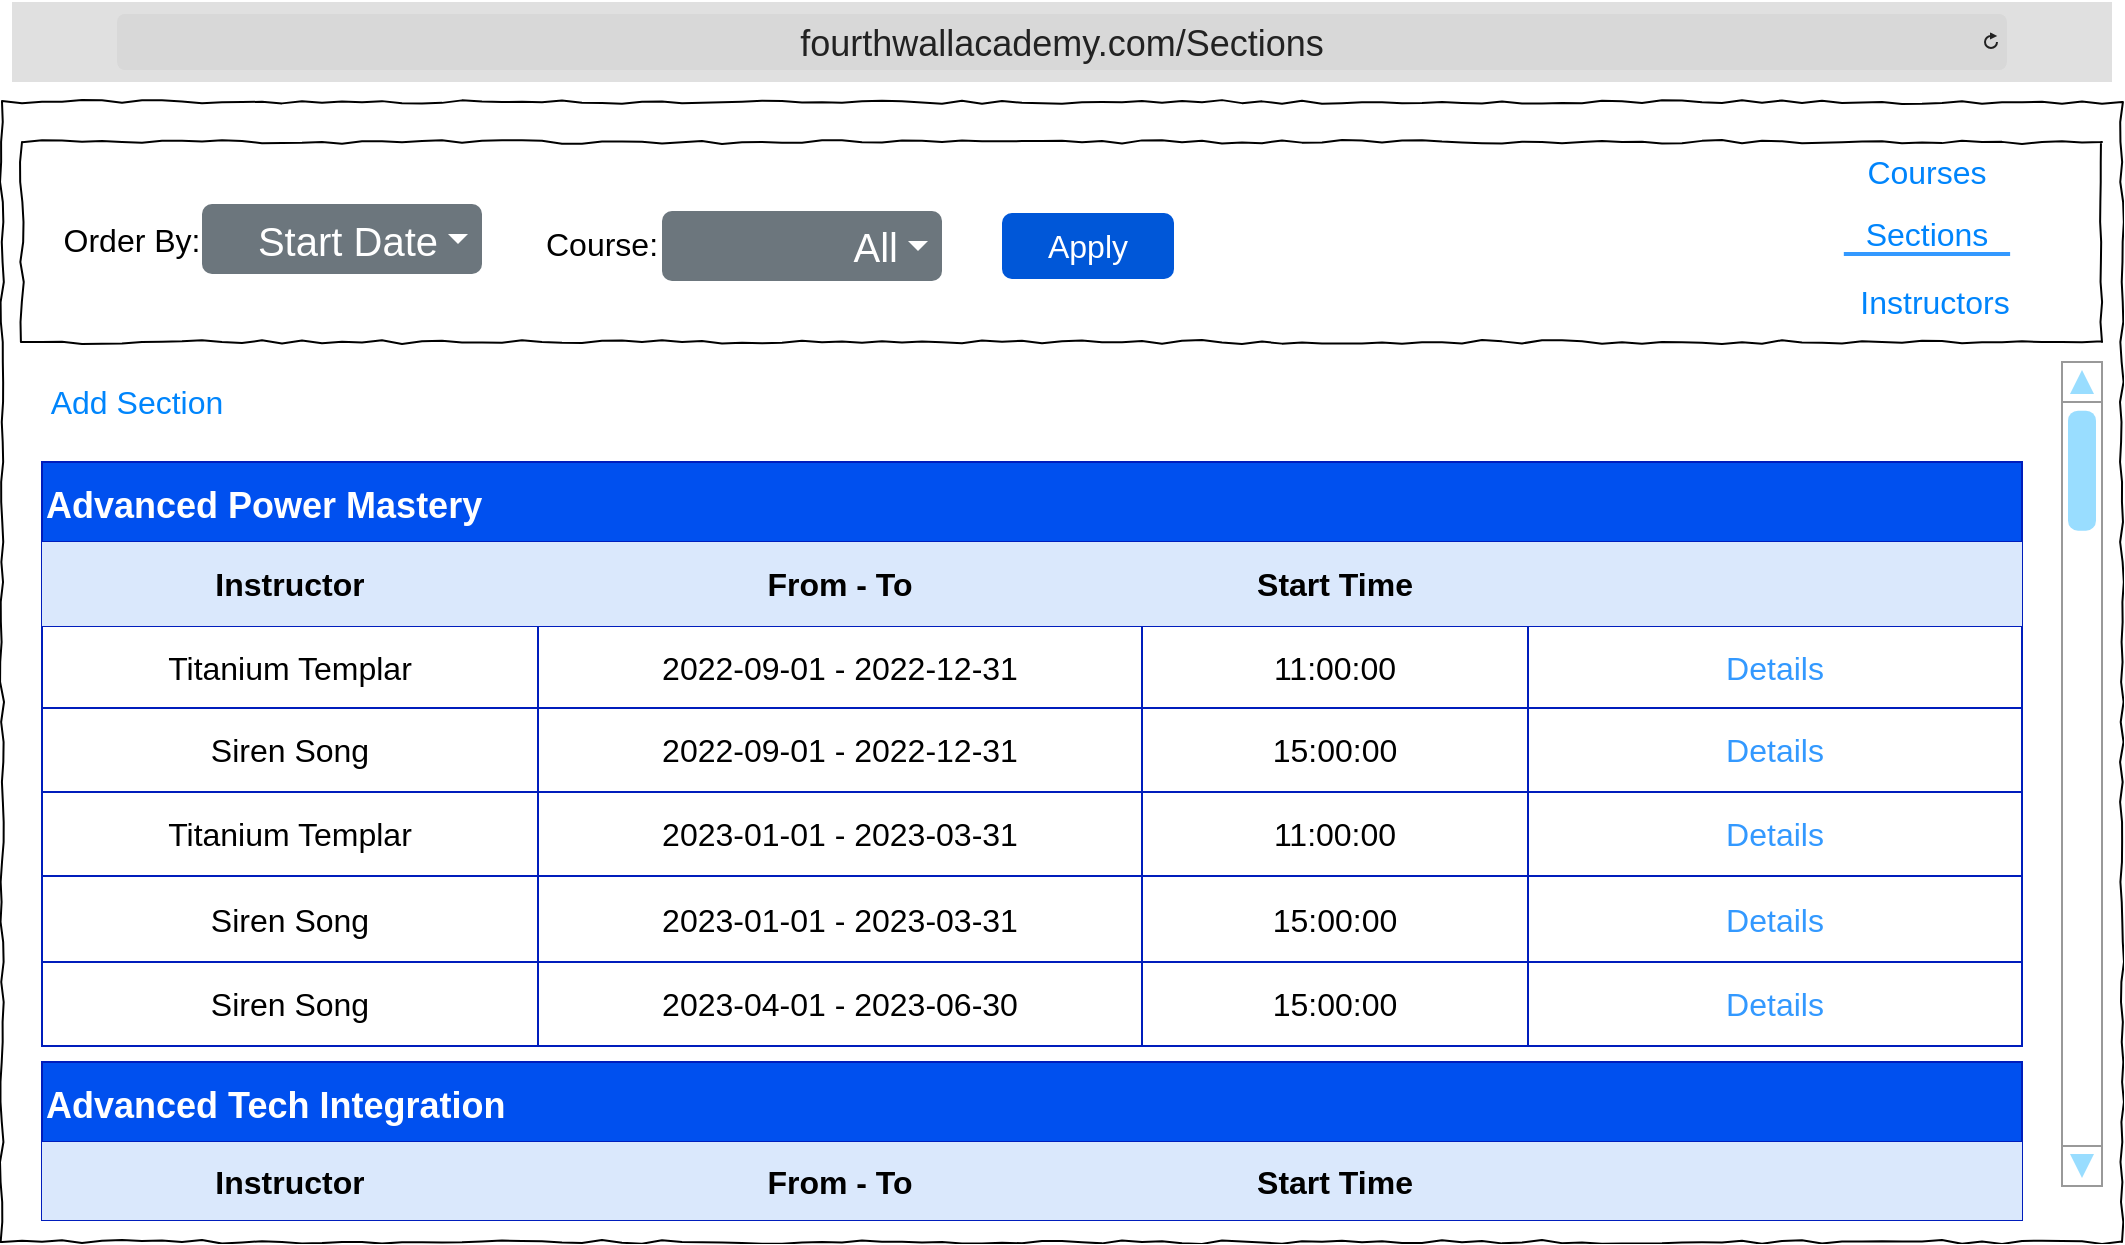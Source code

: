 <mxfile version="26.0.5">
  <diagram name="Page-1" id="03018318-947c-dd8e-b7a3-06fadd420f32">
    <mxGraphModel dx="3354" dy="1258" grid="1" gridSize="10" guides="1" tooltips="1" connect="1" arrows="1" fold="1" page="1" pageScale="1" pageWidth="1100" pageHeight="850" background="none" math="0" shadow="0">
      <root>
        <mxCell id="0" />
        <mxCell id="1" parent="0" />
        <mxCell id="677b7b8949515195-1" value="" style="whiteSpace=wrap;html=1;rounded=0;shadow=0;labelBackgroundColor=none;strokeColor=#000000;strokeWidth=1;fillColor=none;fontFamily=Verdana;fontSize=12;fontColor=#000000;align=center;comic=1;" parent="1" vertex="1">
          <mxGeometry x="20" y="60" width="1060" height="570" as="geometry" />
        </mxCell>
        <mxCell id="677b7b8949515195-10" value="" style="whiteSpace=wrap;html=1;rounded=0;shadow=0;labelBackgroundColor=none;strokeWidth=1;fillColor=none;fontFamily=Verdana;fontSize=12;align=center;comic=1;" parent="1" vertex="1">
          <mxGeometry x="30" y="80" width="1040" height="100" as="geometry" />
        </mxCell>
        <mxCell id="HjhiuZLruFTGGM_Ddv_2-103" value="" style="verticalLabelPosition=bottom;shadow=0;dashed=0;align=center;html=1;verticalAlign=top;strokeWidth=1;shape=mxgraph.mockup.navigation.scrollBar;strokeColor=#999999;barPos=98.611;fillColor2=#99ddff;strokeColor2=none;direction=north;" parent="1" vertex="1">
          <mxGeometry x="1050" y="190" width="20" height="412" as="geometry" />
        </mxCell>
        <mxCell id="HjhiuZLruFTGGM_Ddv_2-104" value="&lt;font style=&quot;font-size: 16px;&quot;&gt;Order By:&lt;/font&gt;" style="text;html=1;align=center;verticalAlign=middle;whiteSpace=wrap;rounded=0;" parent="1" vertex="1">
          <mxGeometry x="40" y="113.5" width="90" height="30" as="geometry" />
        </mxCell>
        <mxCell id="HjhiuZLruFTGGM_Ddv_2-106" value="&lt;font style=&quot;font-size: 20px;&quot;&gt;Start Date&lt;/font&gt;" style="html=1;shadow=0;dashed=0;shape=mxgraph.bootstrap.rrect;rSize=5;strokeColor=none;strokeWidth=1;fillColor=#6C767D;fontColor=#ffffff;whiteSpace=wrap;align=right;verticalAlign=middle;fontStyle=0;fontSize=14;spacingRight=20;" parent="1" vertex="1">
          <mxGeometry x="120" y="111" width="140" height="35" as="geometry" />
        </mxCell>
        <mxCell id="HjhiuZLruFTGGM_Ddv_2-107" value="" style="shape=triangle;direction=south;fillColor=#ffffff;strokeColor=none;perimeter=none;" parent="HjhiuZLruFTGGM_Ddv_2-106" vertex="1">
          <mxGeometry x="1" y="0.5" width="10" height="5" relative="1" as="geometry">
            <mxPoint x="-17" y="-2.5" as="offset" />
          </mxGeometry>
        </mxCell>
        <mxCell id="gBdz1FRmPUKY2ZFgMoxz-1" value="&lt;font style=&quot;font-size: 18px;&quot;&gt;fourthwallacademy.com/Sections&lt;/font&gt;" style="html=1;strokeWidth=1;shadow=0;dashed=0;shape=mxgraph.ios7ui.url;fillColor=#e0e0e0;strokeColor=#c0c0c0;buttonText=;strokeColor2=#222222;fontColor=#222222;fontSize=8;spacingTop=2;align=center;whiteSpace=wrap;" parent="1" vertex="1">
          <mxGeometry x="25" y="10" width="1050" height="40" as="geometry" />
        </mxCell>
        <mxCell id="tO5tG9X41Wg9TqtgTlxJ-1" value="Courses" style="html=1;shadow=0;dashed=0;shape=mxgraph.bootstrap.rrect;rSize=5;strokeColor=none;strokeWidth=1;fillColor=none;fontColor=#0085FC;whiteSpace=wrap;align=center;verticalAlign=middle;spacingLeft=0;fontStyle=0;fontSize=16;spacing=5;" parent="1" vertex="1">
          <mxGeometry x="934.99" y="74.5" width="95" height="40" as="geometry" />
        </mxCell>
        <mxCell id="tO5tG9X41Wg9TqtgTlxJ-2" value="Sections" style="html=1;shadow=0;dashed=0;shape=mxgraph.bootstrap.rrect;rSize=5;strokeColor=none;strokeWidth=1;fillColor=none;fontColor=#0085FC;whiteSpace=wrap;align=center;verticalAlign=middle;spacingLeft=0;fontStyle=0;fontSize=16;spacing=5;" parent="1" vertex="1">
          <mxGeometry x="934.99" y="106" width="95" height="40" as="geometry" />
        </mxCell>
        <mxCell id="tO5tG9X41Wg9TqtgTlxJ-3" value="Instructors" style="html=1;shadow=0;dashed=0;shape=mxgraph.bootstrap.rrect;rSize=5;strokeColor=none;strokeWidth=1;fillColor=none;fontColor=#0085FC;whiteSpace=wrap;align=center;verticalAlign=middle;spacingLeft=0;fontStyle=0;fontSize=16;spacing=5;" parent="1" vertex="1">
          <mxGeometry x="939.07" y="140" width="95" height="40" as="geometry" />
        </mxCell>
        <mxCell id="tO5tG9X41Wg9TqtgTlxJ-4" value="" style="line;strokeWidth=2;html=1;strokeColor=#3399FF;" parent="1" vertex="1">
          <mxGeometry x="940.91" y="131" width="83.15" height="10" as="geometry" />
        </mxCell>
        <mxCell id="tO5tG9X41Wg9TqtgTlxJ-61" value="Advanced Power Mastery" style="shape=table;startSize=40;container=1;collapsible=0;childLayout=tableLayout;strokeColor=#001DBC;fontSize=18;fontStyle=1;align=left;fillColor=#0050ef;fontColor=#ffffff;" parent="1" vertex="1">
          <mxGeometry x="40" y="240" width="990" height="292" as="geometry" />
        </mxCell>
        <mxCell id="tO5tG9X41Wg9TqtgTlxJ-62" value="" style="shape=tableRow;horizontal=0;startSize=0;swimlaneHead=0;swimlaneBody=0;strokeColor=inherit;top=0;left=0;bottom=0;right=0;collapsible=0;dropTarget=0;fillColor=none;points=[[0,0.5],[1,0.5]];portConstraint=eastwest;fontSize=16;" parent="tO5tG9X41Wg9TqtgTlxJ-61" vertex="1">
          <mxGeometry y="40" width="990" height="42" as="geometry" />
        </mxCell>
        <mxCell id="tO5tG9X41Wg9TqtgTlxJ-63" value="&lt;b&gt;Instructor&lt;/b&gt;" style="shape=partialRectangle;html=1;whiteSpace=wrap;connectable=0;strokeColor=#6c8ebf;overflow=hidden;fillColor=#dae8fc;top=0;left=0;bottom=0;right=0;pointerEvents=1;fontSize=16;" parent="tO5tG9X41Wg9TqtgTlxJ-62" vertex="1">
          <mxGeometry width="248" height="42" as="geometry">
            <mxRectangle width="248" height="42" as="alternateBounds" />
          </mxGeometry>
        </mxCell>
        <mxCell id="tO5tG9X41Wg9TqtgTlxJ-64" value="&lt;b&gt;From - To&lt;/b&gt;" style="shape=partialRectangle;html=1;whiteSpace=wrap;connectable=0;strokeColor=#6c8ebf;overflow=hidden;fillColor=#dae8fc;top=0;left=0;bottom=0;right=0;pointerEvents=1;fontSize=16;" parent="tO5tG9X41Wg9TqtgTlxJ-62" vertex="1">
          <mxGeometry x="248" width="302" height="42" as="geometry">
            <mxRectangle width="302" height="42" as="alternateBounds" />
          </mxGeometry>
        </mxCell>
        <mxCell id="tO5tG9X41Wg9TqtgTlxJ-65" value="&lt;b&gt;Start Time&lt;/b&gt;" style="shape=partialRectangle;html=1;whiteSpace=wrap;connectable=0;strokeColor=#6c8ebf;overflow=hidden;fillColor=#dae8fc;top=0;left=0;bottom=0;right=0;pointerEvents=1;fontSize=16;" parent="tO5tG9X41Wg9TqtgTlxJ-62" vertex="1">
          <mxGeometry x="550" width="193" height="42" as="geometry">
            <mxRectangle width="193" height="42" as="alternateBounds" />
          </mxGeometry>
        </mxCell>
        <mxCell id="tO5tG9X41Wg9TqtgTlxJ-74" value="" style="shape=partialRectangle;html=1;whiteSpace=wrap;connectable=0;strokeColor=#6c8ebf;overflow=hidden;fillColor=#dae8fc;top=0;left=0;bottom=0;right=0;pointerEvents=1;fontSize=16;" parent="tO5tG9X41Wg9TqtgTlxJ-62" vertex="1">
          <mxGeometry x="743" width="247" height="42" as="geometry">
            <mxRectangle width="247" height="42" as="alternateBounds" />
          </mxGeometry>
        </mxCell>
        <mxCell id="tO5tG9X41Wg9TqtgTlxJ-66" value="" style="shape=tableRow;horizontal=0;startSize=0;swimlaneHead=0;swimlaneBody=0;strokeColor=inherit;top=0;left=0;bottom=0;right=0;collapsible=0;dropTarget=0;fillColor=none;points=[[0,0.5],[1,0.5]];portConstraint=eastwest;fontSize=16;" parent="tO5tG9X41Wg9TqtgTlxJ-61" vertex="1">
          <mxGeometry y="82" width="990" height="41" as="geometry" />
        </mxCell>
        <mxCell id="tO5tG9X41Wg9TqtgTlxJ-67" value="Titanium Templar" style="shape=partialRectangle;html=1;whiteSpace=wrap;connectable=0;strokeColor=inherit;overflow=hidden;fillColor=none;top=0;left=0;bottom=0;right=0;pointerEvents=1;fontSize=16;" parent="tO5tG9X41Wg9TqtgTlxJ-66" vertex="1">
          <mxGeometry width="248" height="41" as="geometry">
            <mxRectangle width="248" height="41" as="alternateBounds" />
          </mxGeometry>
        </mxCell>
        <mxCell id="tO5tG9X41Wg9TqtgTlxJ-68" value="2022-09-01 -&amp;nbsp;2022-12-31" style="shape=partialRectangle;html=1;whiteSpace=wrap;connectable=0;strokeColor=inherit;overflow=hidden;fillColor=none;top=0;left=0;bottom=0;right=0;pointerEvents=1;fontSize=16;" parent="tO5tG9X41Wg9TqtgTlxJ-66" vertex="1">
          <mxGeometry x="248" width="302" height="41" as="geometry">
            <mxRectangle width="302" height="41" as="alternateBounds" />
          </mxGeometry>
        </mxCell>
        <mxCell id="tO5tG9X41Wg9TqtgTlxJ-69" value="11:00:00" style="shape=partialRectangle;html=1;whiteSpace=wrap;connectable=0;strokeColor=inherit;overflow=hidden;fillColor=none;top=0;left=0;bottom=0;right=0;pointerEvents=1;fontSize=16;" parent="tO5tG9X41Wg9TqtgTlxJ-66" vertex="1">
          <mxGeometry x="550" width="193" height="41" as="geometry">
            <mxRectangle width="193" height="41" as="alternateBounds" />
          </mxGeometry>
        </mxCell>
        <mxCell id="tO5tG9X41Wg9TqtgTlxJ-75" value="&lt;span style=&quot;color: rgb(51, 153, 255);&quot;&gt;Details&lt;/span&gt;" style="shape=partialRectangle;html=1;whiteSpace=wrap;connectable=0;strokeColor=inherit;overflow=hidden;fillColor=none;top=0;left=0;bottom=0;right=0;pointerEvents=1;fontSize=16;" parent="tO5tG9X41Wg9TqtgTlxJ-66" vertex="1">
          <mxGeometry x="743" width="247" height="41" as="geometry">
            <mxRectangle width="247" height="41" as="alternateBounds" />
          </mxGeometry>
        </mxCell>
        <mxCell id="tO5tG9X41Wg9TqtgTlxJ-70" value="" style="shape=tableRow;horizontal=0;startSize=0;swimlaneHead=0;swimlaneBody=0;strokeColor=inherit;top=0;left=0;bottom=0;right=0;collapsible=0;dropTarget=0;fillColor=none;points=[[0,0.5],[1,0.5]];portConstraint=eastwest;fontSize=16;" parent="tO5tG9X41Wg9TqtgTlxJ-61" vertex="1">
          <mxGeometry y="123" width="990" height="42" as="geometry" />
        </mxCell>
        <mxCell id="tO5tG9X41Wg9TqtgTlxJ-71" value="Siren Song" style="shape=partialRectangle;html=1;whiteSpace=wrap;connectable=0;strokeColor=inherit;overflow=hidden;fillColor=none;top=0;left=0;bottom=0;right=0;pointerEvents=1;fontSize=16;" parent="tO5tG9X41Wg9TqtgTlxJ-70" vertex="1">
          <mxGeometry width="248" height="42" as="geometry">
            <mxRectangle width="248" height="42" as="alternateBounds" />
          </mxGeometry>
        </mxCell>
        <mxCell id="tO5tG9X41Wg9TqtgTlxJ-72" value="2022-09-01 -&amp;nbsp;2022-12-31" style="shape=partialRectangle;html=1;whiteSpace=wrap;connectable=0;strokeColor=inherit;overflow=hidden;fillColor=none;top=0;left=0;bottom=0;right=0;pointerEvents=1;fontSize=16;" parent="tO5tG9X41Wg9TqtgTlxJ-70" vertex="1">
          <mxGeometry x="248" width="302" height="42" as="geometry">
            <mxRectangle width="302" height="42" as="alternateBounds" />
          </mxGeometry>
        </mxCell>
        <mxCell id="tO5tG9X41Wg9TqtgTlxJ-73" value="15:00:00" style="shape=partialRectangle;html=1;whiteSpace=wrap;connectable=0;strokeColor=inherit;overflow=hidden;fillColor=none;top=0;left=0;bottom=0;right=0;pointerEvents=1;fontSize=16;" parent="tO5tG9X41Wg9TqtgTlxJ-70" vertex="1">
          <mxGeometry x="550" width="193" height="42" as="geometry">
            <mxRectangle width="193" height="42" as="alternateBounds" />
          </mxGeometry>
        </mxCell>
        <mxCell id="tO5tG9X41Wg9TqtgTlxJ-76" value="&lt;span style=&quot;color: rgb(51, 153, 255);&quot;&gt;Details&lt;/span&gt;" style="shape=partialRectangle;html=1;whiteSpace=wrap;connectable=0;strokeColor=inherit;overflow=hidden;fillColor=none;top=0;left=0;bottom=0;right=0;pointerEvents=1;fontSize=16;" parent="tO5tG9X41Wg9TqtgTlxJ-70" vertex="1">
          <mxGeometry x="743" width="247" height="42" as="geometry">
            <mxRectangle width="247" height="42" as="alternateBounds" />
          </mxGeometry>
        </mxCell>
        <mxCell id="tO5tG9X41Wg9TqtgTlxJ-80" style="shape=tableRow;horizontal=0;startSize=0;swimlaneHead=0;swimlaneBody=0;strokeColor=inherit;top=0;left=0;bottom=0;right=0;collapsible=0;dropTarget=0;fillColor=none;points=[[0,0.5],[1,0.5]];portConstraint=eastwest;fontSize=16;" parent="tO5tG9X41Wg9TqtgTlxJ-61" vertex="1">
          <mxGeometry y="165" width="990" height="42" as="geometry" />
        </mxCell>
        <mxCell id="tO5tG9X41Wg9TqtgTlxJ-81" value="Titanium Templar" style="shape=partialRectangle;html=1;whiteSpace=wrap;connectable=0;strokeColor=inherit;overflow=hidden;fillColor=none;top=0;left=0;bottom=0;right=0;pointerEvents=1;fontSize=16;" parent="tO5tG9X41Wg9TqtgTlxJ-80" vertex="1">
          <mxGeometry width="248" height="42" as="geometry">
            <mxRectangle width="248" height="42" as="alternateBounds" />
          </mxGeometry>
        </mxCell>
        <mxCell id="tO5tG9X41Wg9TqtgTlxJ-82" value="2023-01-01 -&amp;nbsp;2023-03-31" style="shape=partialRectangle;html=1;whiteSpace=wrap;connectable=0;strokeColor=inherit;overflow=hidden;fillColor=none;top=0;left=0;bottom=0;right=0;pointerEvents=1;fontSize=16;" parent="tO5tG9X41Wg9TqtgTlxJ-80" vertex="1">
          <mxGeometry x="248" width="302" height="42" as="geometry">
            <mxRectangle width="302" height="42" as="alternateBounds" />
          </mxGeometry>
        </mxCell>
        <mxCell id="tO5tG9X41Wg9TqtgTlxJ-83" value="11:00:00" style="shape=partialRectangle;html=1;whiteSpace=wrap;connectable=0;strokeColor=inherit;overflow=hidden;fillColor=none;top=0;left=0;bottom=0;right=0;pointerEvents=1;fontSize=16;" parent="tO5tG9X41Wg9TqtgTlxJ-80" vertex="1">
          <mxGeometry x="550" width="193" height="42" as="geometry">
            <mxRectangle width="193" height="42" as="alternateBounds" />
          </mxGeometry>
        </mxCell>
        <mxCell id="tO5tG9X41Wg9TqtgTlxJ-84" value="&lt;span style=&quot;color: rgb(51, 153, 255);&quot;&gt;Details&lt;/span&gt;" style="shape=partialRectangle;html=1;whiteSpace=wrap;connectable=0;strokeColor=inherit;overflow=hidden;fillColor=none;top=0;left=0;bottom=0;right=0;pointerEvents=1;fontSize=16;" parent="tO5tG9X41Wg9TqtgTlxJ-80" vertex="1">
          <mxGeometry x="743" width="247" height="42" as="geometry">
            <mxRectangle width="247" height="42" as="alternateBounds" />
          </mxGeometry>
        </mxCell>
        <mxCell id="tO5tG9X41Wg9TqtgTlxJ-85" style="shape=tableRow;horizontal=0;startSize=0;swimlaneHead=0;swimlaneBody=0;strokeColor=inherit;top=0;left=0;bottom=0;right=0;collapsible=0;dropTarget=0;fillColor=none;points=[[0,0.5],[1,0.5]];portConstraint=eastwest;fontSize=16;" parent="tO5tG9X41Wg9TqtgTlxJ-61" vertex="1">
          <mxGeometry y="207" width="990" height="43" as="geometry" />
        </mxCell>
        <mxCell id="tO5tG9X41Wg9TqtgTlxJ-86" value="Siren Song" style="shape=partialRectangle;html=1;whiteSpace=wrap;connectable=0;strokeColor=inherit;overflow=hidden;fillColor=none;top=0;left=0;bottom=0;right=0;pointerEvents=1;fontSize=16;" parent="tO5tG9X41Wg9TqtgTlxJ-85" vertex="1">
          <mxGeometry width="248" height="43" as="geometry">
            <mxRectangle width="248" height="43" as="alternateBounds" />
          </mxGeometry>
        </mxCell>
        <mxCell id="tO5tG9X41Wg9TqtgTlxJ-87" value="2023-01-01 -&amp;nbsp;2023-03-31" style="shape=partialRectangle;html=1;whiteSpace=wrap;connectable=0;strokeColor=inherit;overflow=hidden;fillColor=none;top=0;left=0;bottom=0;right=0;pointerEvents=1;fontSize=16;" parent="tO5tG9X41Wg9TqtgTlxJ-85" vertex="1">
          <mxGeometry x="248" width="302" height="43" as="geometry">
            <mxRectangle width="302" height="43" as="alternateBounds" />
          </mxGeometry>
        </mxCell>
        <mxCell id="tO5tG9X41Wg9TqtgTlxJ-88" value="15:00:00" style="shape=partialRectangle;html=1;whiteSpace=wrap;connectable=0;strokeColor=inherit;overflow=hidden;fillColor=none;top=0;left=0;bottom=0;right=0;pointerEvents=1;fontSize=16;" parent="tO5tG9X41Wg9TqtgTlxJ-85" vertex="1">
          <mxGeometry x="550" width="193" height="43" as="geometry">
            <mxRectangle width="193" height="43" as="alternateBounds" />
          </mxGeometry>
        </mxCell>
        <mxCell id="tO5tG9X41Wg9TqtgTlxJ-89" value="&lt;span style=&quot;color: rgb(51, 153, 255);&quot;&gt;Details&lt;/span&gt;" style="shape=partialRectangle;html=1;whiteSpace=wrap;connectable=0;strokeColor=inherit;overflow=hidden;fillColor=none;top=0;left=0;bottom=0;right=0;pointerEvents=1;fontSize=16;" parent="tO5tG9X41Wg9TqtgTlxJ-85" vertex="1">
          <mxGeometry x="743" width="247" height="43" as="geometry">
            <mxRectangle width="247" height="43" as="alternateBounds" />
          </mxGeometry>
        </mxCell>
        <mxCell id="tO5tG9X41Wg9TqtgTlxJ-90" style="shape=tableRow;horizontal=0;startSize=0;swimlaneHead=0;swimlaneBody=0;strokeColor=inherit;top=0;left=0;bottom=0;right=0;collapsible=0;dropTarget=0;fillColor=none;points=[[0,0.5],[1,0.5]];portConstraint=eastwest;fontSize=16;" parent="tO5tG9X41Wg9TqtgTlxJ-61" vertex="1">
          <mxGeometry y="250" width="990" height="42" as="geometry" />
        </mxCell>
        <mxCell id="tO5tG9X41Wg9TqtgTlxJ-91" value="Siren Song" style="shape=partialRectangle;html=1;whiteSpace=wrap;connectable=0;strokeColor=inherit;overflow=hidden;fillColor=none;top=0;left=0;bottom=0;right=0;pointerEvents=1;fontSize=16;" parent="tO5tG9X41Wg9TqtgTlxJ-90" vertex="1">
          <mxGeometry width="248" height="42" as="geometry">
            <mxRectangle width="248" height="42" as="alternateBounds" />
          </mxGeometry>
        </mxCell>
        <mxCell id="tO5tG9X41Wg9TqtgTlxJ-92" value="2023-04-01 - 2023-06-30" style="shape=partialRectangle;html=1;whiteSpace=wrap;connectable=0;strokeColor=inherit;overflow=hidden;fillColor=none;top=0;left=0;bottom=0;right=0;pointerEvents=1;fontSize=16;" parent="tO5tG9X41Wg9TqtgTlxJ-90" vertex="1">
          <mxGeometry x="248" width="302" height="42" as="geometry">
            <mxRectangle width="302" height="42" as="alternateBounds" />
          </mxGeometry>
        </mxCell>
        <mxCell id="tO5tG9X41Wg9TqtgTlxJ-93" value="15:00:00" style="shape=partialRectangle;html=1;whiteSpace=wrap;connectable=0;strokeColor=inherit;overflow=hidden;fillColor=none;top=0;left=0;bottom=0;right=0;pointerEvents=1;fontSize=16;" parent="tO5tG9X41Wg9TqtgTlxJ-90" vertex="1">
          <mxGeometry x="550" width="193" height="42" as="geometry">
            <mxRectangle width="193" height="42" as="alternateBounds" />
          </mxGeometry>
        </mxCell>
        <mxCell id="tO5tG9X41Wg9TqtgTlxJ-94" value="&lt;span style=&quot;color: rgb(51, 153, 255);&quot;&gt;Details&lt;/span&gt;" style="shape=partialRectangle;html=1;whiteSpace=wrap;connectable=0;strokeColor=inherit;overflow=hidden;fillColor=none;top=0;left=0;bottom=0;right=0;pointerEvents=1;fontSize=16;" parent="tO5tG9X41Wg9TqtgTlxJ-90" vertex="1">
          <mxGeometry x="743" width="247" height="42" as="geometry">
            <mxRectangle width="247" height="42" as="alternateBounds" />
          </mxGeometry>
        </mxCell>
        <mxCell id="tO5tG9X41Wg9TqtgTlxJ-95" value="Advanced Tech Integration" style="shape=table;startSize=40;container=1;collapsible=0;childLayout=tableLayout;strokeColor=#001DBC;fontSize=18;fontStyle=1;align=left;fillColor=#0050ef;fontColor=#ffffff;" parent="1" vertex="1">
          <mxGeometry x="40" y="540" width="990" height="79" as="geometry" />
        </mxCell>
        <mxCell id="tO5tG9X41Wg9TqtgTlxJ-96" value="" style="shape=tableRow;horizontal=0;startSize=0;swimlaneHead=0;swimlaneBody=0;strokeColor=inherit;top=0;left=0;bottom=0;right=0;collapsible=0;dropTarget=0;fillColor=none;points=[[0,0.5],[1,0.5]];portConstraint=eastwest;fontSize=16;" parent="tO5tG9X41Wg9TqtgTlxJ-95" vertex="1">
          <mxGeometry y="40" width="990" height="39" as="geometry" />
        </mxCell>
        <mxCell id="tO5tG9X41Wg9TqtgTlxJ-97" value="&lt;b&gt;Instructor&lt;/b&gt;" style="shape=partialRectangle;html=1;whiteSpace=wrap;connectable=0;strokeColor=#6c8ebf;overflow=hidden;fillColor=#dae8fc;top=0;left=0;bottom=0;right=0;pointerEvents=1;fontSize=16;" parent="tO5tG9X41Wg9TqtgTlxJ-96" vertex="1">
          <mxGeometry width="248" height="39" as="geometry">
            <mxRectangle width="248" height="39" as="alternateBounds" />
          </mxGeometry>
        </mxCell>
        <mxCell id="tO5tG9X41Wg9TqtgTlxJ-98" value="&lt;b&gt;From - To&lt;/b&gt;" style="shape=partialRectangle;html=1;whiteSpace=wrap;connectable=0;strokeColor=#6c8ebf;overflow=hidden;fillColor=#dae8fc;top=0;left=0;bottom=0;right=0;pointerEvents=1;fontSize=16;" parent="tO5tG9X41Wg9TqtgTlxJ-96" vertex="1">
          <mxGeometry x="248" width="302" height="39" as="geometry">
            <mxRectangle width="302" height="39" as="alternateBounds" />
          </mxGeometry>
        </mxCell>
        <mxCell id="tO5tG9X41Wg9TqtgTlxJ-99" value="&lt;b&gt;Start Time&lt;/b&gt;" style="shape=partialRectangle;html=1;whiteSpace=wrap;connectable=0;strokeColor=#6c8ebf;overflow=hidden;fillColor=#dae8fc;top=0;left=0;bottom=0;right=0;pointerEvents=1;fontSize=16;" parent="tO5tG9X41Wg9TqtgTlxJ-96" vertex="1">
          <mxGeometry x="550" width="193" height="39" as="geometry">
            <mxRectangle width="193" height="39" as="alternateBounds" />
          </mxGeometry>
        </mxCell>
        <mxCell id="tO5tG9X41Wg9TqtgTlxJ-100" value="" style="shape=partialRectangle;html=1;whiteSpace=wrap;connectable=0;strokeColor=#6c8ebf;overflow=hidden;fillColor=#dae8fc;top=0;left=0;bottom=0;right=0;pointerEvents=1;fontSize=16;" parent="tO5tG9X41Wg9TqtgTlxJ-96" vertex="1">
          <mxGeometry x="743" width="247" height="39" as="geometry">
            <mxRectangle width="247" height="39" as="alternateBounds" />
          </mxGeometry>
        </mxCell>
        <mxCell id="0OKqhLGBSDTET0gaC4oV-1" value="&lt;font style=&quot;font-size: 16px;&quot;&gt;Course:&lt;/font&gt;" style="text;html=1;align=center;verticalAlign=middle;whiteSpace=wrap;rounded=0;" parent="1" vertex="1">
          <mxGeometry x="290" y="116" width="60" height="30" as="geometry" />
        </mxCell>
        <mxCell id="0OKqhLGBSDTET0gaC4oV-2" value="&lt;font style=&quot;font-size: 20px;&quot;&gt;All&lt;/font&gt;" style="html=1;shadow=0;dashed=0;shape=mxgraph.bootstrap.rrect;rSize=5;strokeColor=none;strokeWidth=1;fillColor=#6C767D;fontColor=#ffffff;whiteSpace=wrap;align=right;verticalAlign=middle;fontStyle=0;fontSize=14;spacingRight=20;" parent="1" vertex="1">
          <mxGeometry x="350" y="114.5" width="140" height="35" as="geometry" />
        </mxCell>
        <mxCell id="0OKqhLGBSDTET0gaC4oV-3" value="" style="shape=triangle;direction=south;fillColor=#ffffff;strokeColor=none;perimeter=none;" parent="0OKqhLGBSDTET0gaC4oV-2" vertex="1">
          <mxGeometry x="1" y="0.5" width="10" height="5" relative="1" as="geometry">
            <mxPoint x="-17" y="-2.5" as="offset" />
          </mxGeometry>
        </mxCell>
        <mxCell id="0OKqhLGBSDTET0gaC4oV-4" value="&lt;font style=&quot;font-size: 16px;&quot;&gt;Apply&lt;/font&gt;" style="rounded=1;fillColor=#0057D8;strokeColor=none;html=1;whiteSpace=wrap;fontColor=#ffffff;align=center;verticalAlign=middle;fontStyle=0;fontSize=12;sketch=0;" parent="1" vertex="1">
          <mxGeometry x="520" y="115.5" width="86" height="33" as="geometry" />
        </mxCell>
        <mxCell id="I1E0HHeERDVE4gLx4jid-1" value="Add Section" style="html=1;shadow=0;dashed=0;shape=mxgraph.bootstrap.rrect;rSize=5;strokeColor=none;strokeWidth=1;fillColor=none;fontColor=#0085FC;whiteSpace=wrap;align=center;verticalAlign=middle;spacingLeft=0;fontStyle=0;fontSize=16;spacing=5;" parent="1" vertex="1">
          <mxGeometry x="40" y="190" width="95" height="40" as="geometry" />
        </mxCell>
      </root>
    </mxGraphModel>
  </diagram>
</mxfile>
